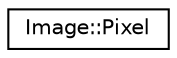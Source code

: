 digraph "Graphical Class Hierarchy"
{
 // LATEX_PDF_SIZE
  edge [fontname="Helvetica",fontsize="10",labelfontname="Helvetica",labelfontsize="10"];
  node [fontname="Helvetica",fontsize="10",shape=record];
  rankdir="LR";
  Node0 [label="Image::Pixel",height=0.2,width=0.4,color="black", fillcolor="white", style="filled",URL="$structImage_1_1Pixel.html",tooltip="Represents a pixel in the image."];
}
